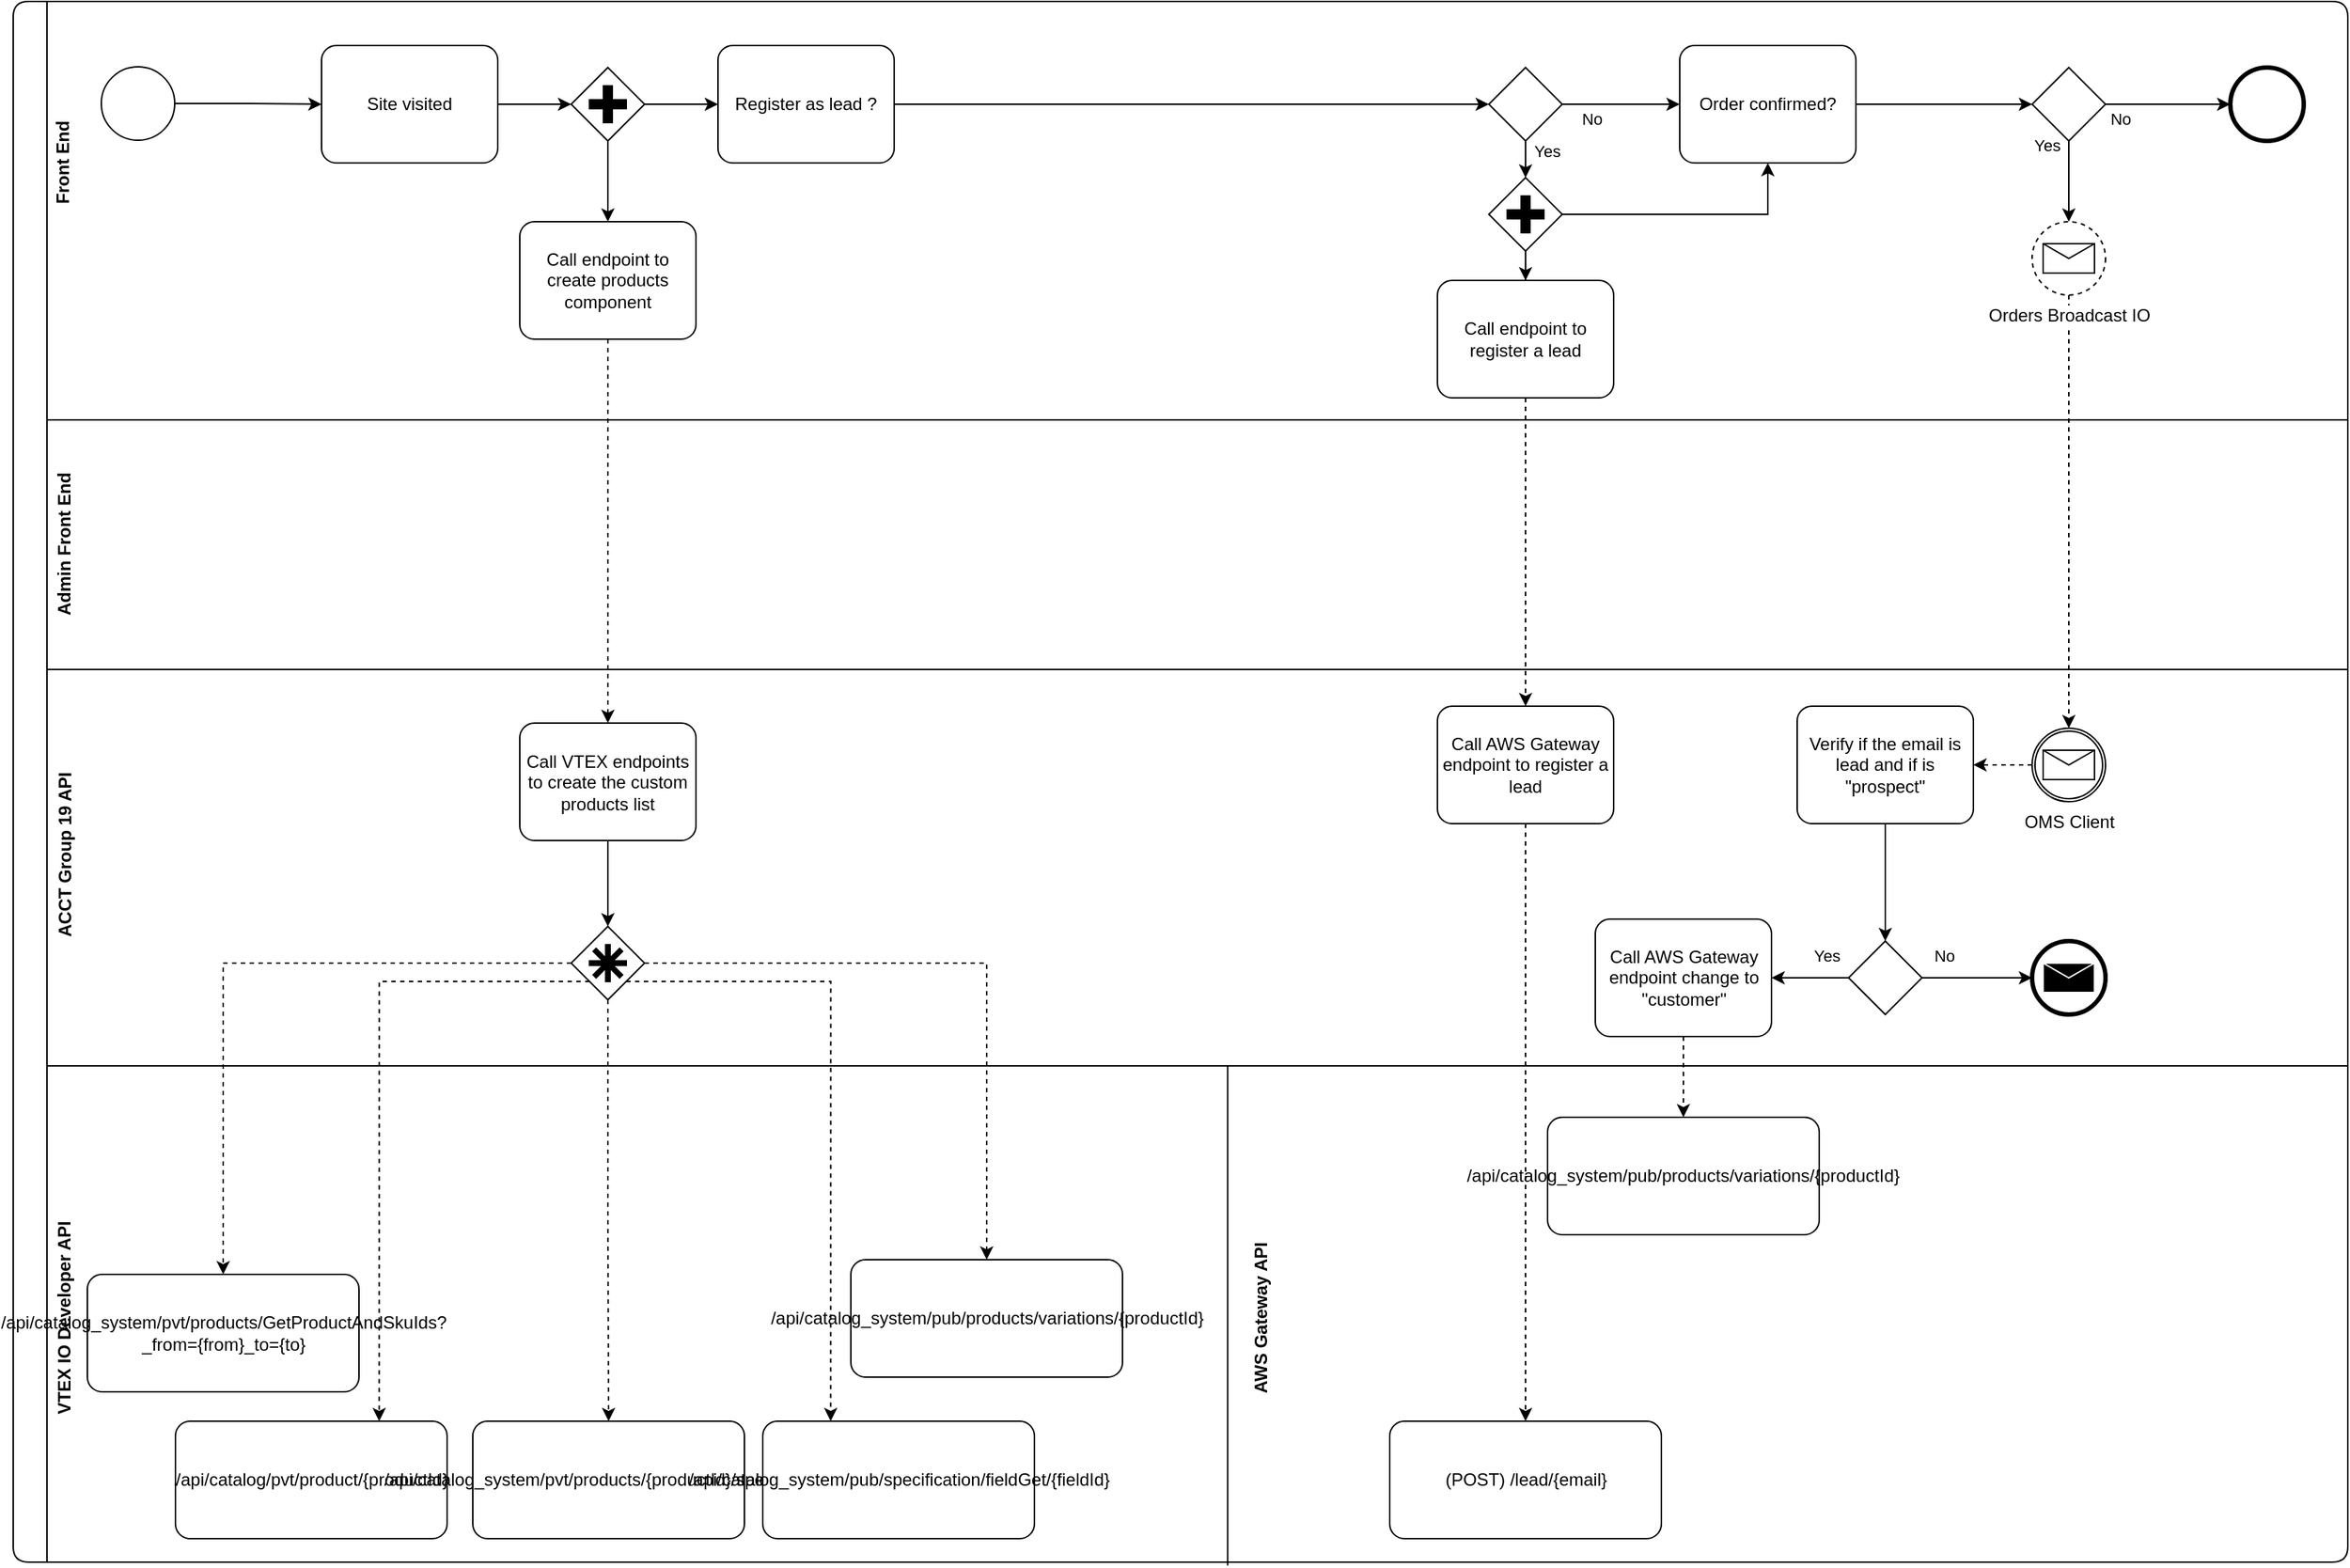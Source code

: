 <mxfile compressed="false" version="14.8.6" type="github">
  <diagram name="Page-1" id="2a216829-ef6e-dabb-86c1-c78162f3ba2b">
    <mxGraphModel dx="1247" dy="-1646" grid="1" gridSize="10" guides="1" tooltips="1" connect="1" arrows="1" fold="1" page="1" pageScale="1" pageWidth="1654" pageHeight="1169" background="none" math="0" shadow="0">
      <root>
        <mxCell id="0" />
        <mxCell id="1" parent="0" />
        <mxCell id="zMS48Avbv7I0cEuDU5D0-109" value="" style="swimlane;horizontal=0;rounded=1;swimlaneLine=1;" parent="1" vertex="1">
          <mxGeometry x="15" y="2390" width="1590" height="1063" as="geometry" />
        </mxCell>
        <mxCell id="zMS48Avbv7I0cEuDU5D0-132" style="edgeStyle=orthogonalEdgeStyle;rounded=0;orthogonalLoop=1;jettySize=auto;html=1;exitX=1;exitY=0.5;exitDx=0;exitDy=0;exitPerimeter=0;entryX=0;entryY=0.5;entryDx=0;entryDy=0;entryPerimeter=0;" parent="zMS48Avbv7I0cEuDU5D0-109" source="zMS48Avbv7I0cEuDU5D0-110" target="zMS48Avbv7I0cEuDU5D0-112" edge="1">
          <mxGeometry relative="1" as="geometry">
            <mxPoint x="190" y="69.5" as="targetPoint" />
          </mxGeometry>
        </mxCell>
        <mxCell id="zMS48Avbv7I0cEuDU5D0-110" value="" style="points=[[0.145,0.145,0],[0.5,0,0],[0.855,0.145,0],[1,0.5,0],[0.855,0.855,0],[0.5,1,0],[0.145,0.855,0],[0,0.5,0]];shape=mxgraph.bpmn.event;html=1;verticalLabelPosition=bottom;labelBackgroundColor=#ffffff;verticalAlign=top;align=center;perimeter=ellipsePerimeter;outlineConnect=0;aspect=fixed;outline=standard;symbol=general;rounded=1;strokeWidth=1;" parent="zMS48Avbv7I0cEuDU5D0-109" vertex="1">
          <mxGeometry x="60" y="44.5" width="50" height="50" as="geometry" />
        </mxCell>
        <mxCell id="zMS48Avbv7I0cEuDU5D0-134" style="edgeStyle=orthogonalEdgeStyle;rounded=0;orthogonalLoop=1;jettySize=auto;html=1;exitX=1;exitY=0.5;exitDx=0;exitDy=0;exitPerimeter=0;entryX=0;entryY=0.5;entryDx=0;entryDy=0;entryPerimeter=0;" parent="zMS48Avbv7I0cEuDU5D0-109" source="zMS48Avbv7I0cEuDU5D0-112" target="0Z8y53NUllSxboPvA691-3" edge="1">
          <mxGeometry relative="1" as="geometry">
            <mxPoint x="425" y="70" as="targetPoint" />
          </mxGeometry>
        </mxCell>
        <mxCell id="zMS48Avbv7I0cEuDU5D0-112" value="Site visited" style="points=[[0.25,0,0],[0.5,0,0],[0.75,0,0],[1,0.25,0],[1,0.5,0],[1,0.75,0],[0.75,1,0],[0.5,1,0],[0.25,1,0],[0,0.75,0],[0,0.5,0],[0,0.25,0]];shape=mxgraph.bpmn.task;whiteSpace=wrap;rectStyle=rounded;size=10;taskMarker=abstract;rounded=0;shadow=0;glass=0;strokeWidth=1;" parent="zMS48Avbv7I0cEuDU5D0-109" vertex="1">
          <mxGeometry x="210" y="30" width="120" height="80" as="geometry" />
        </mxCell>
        <mxCell id="0Z8y53NUllSxboPvA691-58" value="" style="edgeStyle=orthogonalEdgeStyle;rounded=0;orthogonalLoop=1;jettySize=auto;html=1;verticalAlign=bottom;labelPosition=left;verticalLabelPosition=top;align=right;" parent="zMS48Avbv7I0cEuDU5D0-109" source="zMS48Avbv7I0cEuDU5D0-115" target="0Z8y53NUllSxboPvA691-55" edge="1">
          <mxGeometry relative="1" as="geometry" />
        </mxCell>
        <mxCell id="zMS48Avbv7I0cEuDU5D0-115" value="Register as lead ?" style="points=[[0.25,0,0],[0.5,0,0],[0.75,0,0],[1,0.25,0],[1,0.5,0],[1,0.75,0],[0.75,1,0],[0.5,1,0],[0.25,1,0],[0,0.75,0],[0,0.5,0],[0,0.25,0]];shape=mxgraph.bpmn.task;whiteSpace=wrap;rectStyle=rounded;size=10;taskMarker=abstract;rounded=0;shadow=0;glass=0;strokeWidth=1;" parent="zMS48Avbv7I0cEuDU5D0-109" vertex="1">
          <mxGeometry x="480" y="30" width="120" height="80" as="geometry" />
        </mxCell>
        <mxCell id="zMS48Avbv7I0cEuDU5D0-127" value="" style="line;strokeWidth=1;html=1;rounded=0;shadow=0;glass=0;" parent="zMS48Avbv7I0cEuDU5D0-109" vertex="1">
          <mxGeometry x="23" y="450" width="1567" height="10" as="geometry" />
        </mxCell>
        <mxCell id="zMS48Avbv7I0cEuDU5D0-150" value="&lt;div&gt;Front End&lt;/div&gt;" style="text;html=1;resizable=0;autosize=1;align=center;verticalAlign=middle;points=[];fillColor=none;strokeColor=none;rounded=0;shadow=0;glass=0;rotation=270;strokeWidth=1;fontStyle=1" parent="zMS48Avbv7I0cEuDU5D0-109" vertex="1">
          <mxGeometry x="-1" y="100" width="70" height="20" as="geometry" />
        </mxCell>
        <mxCell id="0Z8y53NUllSxboPvA691-45" value="" style="edgeStyle=orthogonalEdgeStyle;rounded=0;orthogonalLoop=1;jettySize=auto;html=1;" parent="zMS48Avbv7I0cEuDU5D0-109" source="0Z8y53NUllSxboPvA691-3" target="zMS48Avbv7I0cEuDU5D0-115" edge="1">
          <mxGeometry relative="1" as="geometry" />
        </mxCell>
        <mxCell id="0Z8y53NUllSxboPvA691-50" value="" style="edgeStyle=orthogonalEdgeStyle;rounded=0;orthogonalLoop=1;jettySize=auto;html=1;" parent="zMS48Avbv7I0cEuDU5D0-109" source="0Z8y53NUllSxboPvA691-3" target="0Z8y53NUllSxboPvA691-44" edge="1">
          <mxGeometry relative="1" as="geometry" />
        </mxCell>
        <mxCell id="0Z8y53NUllSxboPvA691-3" value="" style="points=[[0.25,0.25,0],[0.5,0,0],[0.75,0.25,0],[1,0.5,0],[0.75,0.75,0],[0.5,1,0],[0.25,0.75,0],[0,0.5,0]];shape=mxgraph.bpmn.gateway2;html=1;verticalLabelPosition=bottom;labelBackgroundColor=#ffffff;verticalAlign=top;align=center;perimeter=rhombusPerimeter;outlineConnect=0;outline=none;symbol=none;gwType=parallel;rounded=1;strokeWidth=1;" parent="zMS48Avbv7I0cEuDU5D0-109" vertex="1">
          <mxGeometry x="380" y="45" width="50" height="50" as="geometry" />
        </mxCell>
        <mxCell id="0Z8y53NUllSxboPvA691-79" value="" style="edgeStyle=orthogonalEdgeStyle;rounded=0;orthogonalLoop=1;jettySize=auto;html=1;dashed=1;entryX=0.5;entryY=0;entryDx=0;entryDy=0;entryPerimeter=0;" parent="zMS48Avbv7I0cEuDU5D0-109" source="0Z8y53NUllSxboPvA691-44" target="0Z8y53NUllSxboPvA691-75" edge="1">
          <mxGeometry relative="1" as="geometry">
            <mxPoint x="390" y="400" as="targetPoint" />
          </mxGeometry>
        </mxCell>
        <mxCell id="0Z8y53NUllSxboPvA691-44" value="Call endpoint to create products component" style="points=[[0.25,0,0],[0.5,0,0],[0.75,0,0],[1,0.25,0],[1,0.5,0],[1,0.75,0],[0.75,1,0],[0.5,1,0],[0.25,1,0],[0,0.75,0],[0,0.5,0],[0,0.25,0]];shape=mxgraph.bpmn.task;whiteSpace=wrap;rectStyle=rounded;size=10;taskMarker=abstract;rounded=0;shadow=0;glass=0;strokeWidth=1;" parent="zMS48Avbv7I0cEuDU5D0-109" vertex="1">
          <mxGeometry x="345" y="150" width="120" height="80" as="geometry" />
        </mxCell>
        <mxCell id="0Z8y53NUllSxboPvA691-52" value="No" style="edgeStyle=orthogonalEdgeStyle;rounded=0;orthogonalLoop=1;jettySize=auto;html=1;entryX=0;entryY=0.5;entryDx=0;entryDy=0;entryPerimeter=0;exitX=1;exitY=0.5;exitDx=0;exitDy=0;exitPerimeter=0;" parent="zMS48Avbv7I0cEuDU5D0-109" source="0Z8y53NUllSxboPvA691-55" target="0Z8y53NUllSxboPvA691-47" edge="1">
          <mxGeometry x="-0.5" y="-9" relative="1" as="geometry">
            <mxPoint x="1060" y="70" as="sourcePoint" />
            <mxPoint y="1" as="offset" />
          </mxGeometry>
        </mxCell>
        <mxCell id="0Z8y53NUllSxboPvA691-62" value="" style="edgeStyle=orthogonalEdgeStyle;rounded=0;orthogonalLoop=1;jettySize=auto;html=1;" parent="zMS48Avbv7I0cEuDU5D0-109" source="0Z8y53NUllSxboPvA691-47" target="0Z8y53NUllSxboPvA691-48" edge="1">
          <mxGeometry relative="1" as="geometry" />
        </mxCell>
        <mxCell id="0Z8y53NUllSxboPvA691-47" value="Order confirmed?" style="points=[[0.25,0,0],[0.5,0,0],[0.75,0,0],[1,0.25,0],[1,0.5,0],[1,0.75,0],[0.75,1,0],[0.5,1,0],[0.25,1,0],[0,0.75,0],[0,0.5,0],[0,0.25,0]];shape=mxgraph.bpmn.task;whiteSpace=wrap;rectStyle=rounded;size=10;taskMarker=abstract;rounded=0;shadow=0;glass=0;strokeWidth=1;" parent="zMS48Avbv7I0cEuDU5D0-109" vertex="1">
          <mxGeometry x="1135" y="30" width="120" height="80" as="geometry" />
        </mxCell>
        <mxCell id="0Z8y53NUllSxboPvA691-64" value="Yes" style="edgeStyle=orthogonalEdgeStyle;rounded=0;orthogonalLoop=1;jettySize=auto;html=1;" parent="zMS48Avbv7I0cEuDU5D0-109" source="0Z8y53NUllSxboPvA691-48" target="0Z8y53NUllSxboPvA691-63" edge="1">
          <mxGeometry x="-0.928" y="-15" relative="1" as="geometry">
            <mxPoint y="1" as="offset" />
          </mxGeometry>
        </mxCell>
        <mxCell id="0Z8y53NUllSxboPvA691-68" value="No" style="edgeStyle=orthogonalEdgeStyle;rounded=0;orthogonalLoop=1;jettySize=auto;html=1;entryX=0;entryY=0.5;entryDx=0;entryDy=0;entryPerimeter=0;" parent="zMS48Avbv7I0cEuDU5D0-109" source="0Z8y53NUllSxboPvA691-48" target="0Z8y53NUllSxboPvA691-49" edge="1">
          <mxGeometry x="-0.765" y="-9" relative="1" as="geometry">
            <mxPoint x="1505" y="70" as="targetPoint" />
            <mxPoint y="1" as="offset" />
          </mxGeometry>
        </mxCell>
        <mxCell id="0Z8y53NUllSxboPvA691-48" value="" style="points=[[0.25,0.25,0],[0.5,0,0],[0.75,0.25,0],[1,0.5,0],[0.75,0.75,0],[0.5,1,0],[0.25,0.75,0],[0,0.5,0]];shape=mxgraph.bpmn.gateway2;html=1;verticalLabelPosition=bottom;labelBackgroundColor=#ffffff;verticalAlign=top;align=center;perimeter=rhombusPerimeter;outlineConnect=0;outline=none;symbol=none;rounded=1;strokeWidth=1;" parent="zMS48Avbv7I0cEuDU5D0-109" vertex="1">
          <mxGeometry x="1375" y="45" width="50" height="50" as="geometry" />
        </mxCell>
        <mxCell id="0Z8y53NUllSxboPvA691-49" value="" style="points=[[0.145,0.145,0],[0.5,0,0],[0.855,0.145,0],[1,0.5,0],[0.855,0.855,0],[0.5,1,0],[0.145,0.855,0],[0,0.5,0]];shape=mxgraph.bpmn.event;html=1;verticalLabelPosition=bottom;labelBackgroundColor=#ffffff;verticalAlign=top;align=center;perimeter=ellipsePerimeter;outlineConnect=0;aspect=fixed;outline=end;symbol=terminate2;rounded=1;strokeWidth=1;" parent="zMS48Avbv7I0cEuDU5D0-109" vertex="1">
          <mxGeometry x="1510" y="45" width="50" height="50" as="geometry" />
        </mxCell>
        <mxCell id="0Z8y53NUllSxboPvA691-59" style="edgeStyle=orthogonalEdgeStyle;rounded=0;orthogonalLoop=1;jettySize=auto;html=1;exitX=1;exitY=0.5;exitDx=0;exitDy=0;exitPerimeter=0;entryX=0.5;entryY=1;entryDx=0;entryDy=0;entryPerimeter=0;" parent="zMS48Avbv7I0cEuDU5D0-109" source="0Z8y53NUllSxboPvA691-60" target="0Z8y53NUllSxboPvA691-47" edge="1">
          <mxGeometry relative="1" as="geometry" />
        </mxCell>
        <mxCell id="0Z8y53NUllSxboPvA691-96" value="" style="edgeStyle=orthogonalEdgeStyle;rounded=0;orthogonalLoop=1;jettySize=auto;html=1;dashed=1;" parent="zMS48Avbv7I0cEuDU5D0-109" source="0Z8y53NUllSxboPvA691-54" target="0Z8y53NUllSxboPvA691-95" edge="1">
          <mxGeometry relative="1" as="geometry" />
        </mxCell>
        <mxCell id="0Z8y53NUllSxboPvA691-54" value="Call endpoint to register a lead" style="points=[[0.25,0,0],[0.5,0,0],[0.75,0,0],[1,0.25,0],[1,0.5,0],[1,0.75,0],[0.75,1,0],[0.5,1,0],[0.25,1,0],[0,0.75,0],[0,0.5,0],[0,0.25,0]];shape=mxgraph.bpmn.task;whiteSpace=wrap;rectStyle=rounded;size=10;taskMarker=abstract;rounded=0;shadow=0;glass=0;strokeWidth=1;" parent="zMS48Avbv7I0cEuDU5D0-109" vertex="1">
          <mxGeometry x="970" y="190" width="120" height="80" as="geometry" />
        </mxCell>
        <mxCell id="0Z8y53NUllSxboPvA691-72" value="" style="edgeStyle=orthogonalEdgeStyle;rounded=0;orthogonalLoop=1;jettySize=auto;html=1;" parent="zMS48Avbv7I0cEuDU5D0-109" source="0Z8y53NUllSxboPvA691-55" target="0Z8y53NUllSxboPvA691-60" edge="1">
          <mxGeometry relative="1" as="geometry" />
        </mxCell>
        <mxCell id="0Z8y53NUllSxboPvA691-116" value="Yes" style="edgeLabel;html=1;align=left;verticalAlign=bottom;resizable=0;points=[];labelPosition=right;verticalLabelPosition=top;" parent="0Z8y53NUllSxboPvA691-72" vertex="1" connectable="0">
          <mxGeometry x="-0.737" y="-1" relative="1" as="geometry">
            <mxPoint x="5" y="8" as="offset" />
          </mxGeometry>
        </mxCell>
        <mxCell id="0Z8y53NUllSxboPvA691-55" value="" style="points=[[0.25,0.25,0],[0.5,0,0],[0.75,0.25,0],[1,0.5,0],[0.75,0.75,0],[0.5,1,0],[0.25,0.75,0],[0,0.5,0]];shape=mxgraph.bpmn.gateway2;html=1;verticalLabelPosition=bottom;labelBackgroundColor=#ffffff;verticalAlign=top;align=center;perimeter=rhombusPerimeter;outlineConnect=0;outline=none;symbol=none;rounded=1;strokeWidth=1;" parent="zMS48Avbv7I0cEuDU5D0-109" vertex="1">
          <mxGeometry x="1005" y="45" width="50" height="50" as="geometry" />
        </mxCell>
        <mxCell id="0Z8y53NUllSxboPvA691-73" value="" style="edgeStyle=orthogonalEdgeStyle;rounded=0;orthogonalLoop=1;jettySize=auto;html=1;" parent="zMS48Avbv7I0cEuDU5D0-109" source="0Z8y53NUllSxboPvA691-60" target="0Z8y53NUllSxboPvA691-54" edge="1">
          <mxGeometry relative="1" as="geometry" />
        </mxCell>
        <mxCell id="0Z8y53NUllSxboPvA691-60" value="" style="points=[[0.25,0.25,0],[0.5,0,0],[0.75,0.25,0],[1,0.5,0],[0.75,0.75,0],[0.5,1,0],[0.25,0.75,0],[0,0.5,0]];shape=mxgraph.bpmn.gateway2;html=1;verticalLabelPosition=bottom;labelBackgroundColor=#ffffff;verticalAlign=top;align=center;perimeter=rhombusPerimeter;outlineConnect=0;outline=none;symbol=none;gwType=parallel;rounded=1;strokeWidth=1;" parent="zMS48Avbv7I0cEuDU5D0-109" vertex="1">
          <mxGeometry x="1005" y="120" width="50" height="50" as="geometry" />
        </mxCell>
        <mxCell id="0Z8y53NUllSxboPvA691-74" style="edgeStyle=orthogonalEdgeStyle;rounded=0;orthogonalLoop=1;jettySize=auto;html=1;exitX=0.5;exitY=1;exitDx=0;exitDy=0;exitPerimeter=0;entryX=0.5;entryY=0;entryDx=0;entryDy=0;entryPerimeter=0;dashed=1;" parent="zMS48Avbv7I0cEuDU5D0-109" source="0Z8y53NUllSxboPvA691-63" target="0Z8y53NUllSxboPvA691-71" edge="1">
          <mxGeometry relative="1" as="geometry" />
        </mxCell>
        <mxCell id="0Z8y53NUllSxboPvA691-63" value="Orders Broadcast IO" style="points=[[0.145,0.145,0],[0.5,0,0],[0.855,0.145,0],[1,0.5,0],[0.855,0.855,0],[0.5,1,0],[0.145,0.855,0],[0,0.5,0]];shape=mxgraph.bpmn.event;html=1;verticalLabelPosition=bottom;labelBackgroundColor=#ffffff;verticalAlign=top;align=center;perimeter=ellipsePerimeter;outlineConnect=0;aspect=fixed;outline=eventNonint;symbol=message;" parent="zMS48Avbv7I0cEuDU5D0-109" vertex="1">
          <mxGeometry x="1375" y="150" width="50" height="50" as="geometry" />
        </mxCell>
        <mxCell id="0Z8y53NUllSxboPvA691-103" value="" style="edgeStyle=orthogonalEdgeStyle;rounded=0;orthogonalLoop=1;jettySize=auto;html=1;dashed=1;" parent="zMS48Avbv7I0cEuDU5D0-109" source="0Z8y53NUllSxboPvA691-71" target="0Z8y53NUllSxboPvA691-99" edge="1">
          <mxGeometry relative="1" as="geometry" />
        </mxCell>
        <mxCell id="0Z8y53NUllSxboPvA691-71" value="OMS Client" style="points=[[0.145,0.145,0],[0.5,0,0],[0.855,0.145,0],[1,0.5,0],[0.855,0.855,0],[0.5,1,0],[0.145,0.855,0],[0,0.5,0]];shape=mxgraph.bpmn.event;html=1;verticalLabelPosition=bottom;labelBackgroundColor=#ffffff;verticalAlign=top;align=center;perimeter=ellipsePerimeter;outlineConnect=0;aspect=fixed;outline=catching;symbol=message;" parent="zMS48Avbv7I0cEuDU5D0-109" vertex="1">
          <mxGeometry x="1375" y="495" width="50" height="50" as="geometry" />
        </mxCell>
        <mxCell id="0Z8y53NUllSxboPvA691-94" value="" style="edgeStyle=orthogonalEdgeStyle;rounded=0;orthogonalLoop=1;jettySize=auto;html=1;exitX=0.5;exitY=1;exitDx=0;exitDy=0;exitPerimeter=0;" parent="zMS48Avbv7I0cEuDU5D0-109" source="0Z8y53NUllSxboPvA691-75" target="0Z8y53NUllSxboPvA691-80" edge="1">
          <mxGeometry relative="1" as="geometry">
            <mxPoint x="405" y="631.5" as="sourcePoint" />
          </mxGeometry>
        </mxCell>
        <mxCell id="0Z8y53NUllSxboPvA691-75" value="Call VTEX endpoints to create the custom products list" style="points=[[0.25,0,0],[0.5,0,0],[0.75,0,0],[1,0.25,0],[1,0.5,0],[1,0.75,0],[0.75,1,0],[0.5,1,0],[0.25,1,0],[0,0.75,0],[0,0.5,0],[0,0.25,0]];shape=mxgraph.bpmn.task;whiteSpace=wrap;rectStyle=rounded;size=10;taskMarker=abstract;rounded=0;shadow=0;glass=0;strokeWidth=1;" parent="zMS48Avbv7I0cEuDU5D0-109" vertex="1">
          <mxGeometry x="345" y="491.5" width="120" height="80" as="geometry" />
        </mxCell>
        <mxCell id="0Z8y53NUllSxboPvA691-88" value="" style="edgeStyle=orthogonalEdgeStyle;rounded=0;orthogonalLoop=1;jettySize=auto;html=1;dashed=1;" parent="zMS48Avbv7I0cEuDU5D0-109" source="0Z8y53NUllSxboPvA691-80" target="0Z8y53NUllSxboPvA691-81" edge="1">
          <mxGeometry relative="1" as="geometry">
            <mxPoint x="300.5" y="792" as="targetPoint" />
          </mxGeometry>
        </mxCell>
        <mxCell id="0Z8y53NUllSxboPvA691-89" style="edgeStyle=orthogonalEdgeStyle;rounded=0;orthogonalLoop=1;jettySize=auto;html=1;exitX=0.25;exitY=0.75;exitDx=0;exitDy=0;exitPerimeter=0;entryX=0.75;entryY=0;entryDx=0;entryDy=0;entryPerimeter=0;dashed=1;" parent="zMS48Avbv7I0cEuDU5D0-109" source="0Z8y53NUllSxboPvA691-80" target="0Z8y53NUllSxboPvA691-82" edge="1">
          <mxGeometry relative="1" as="geometry" />
        </mxCell>
        <mxCell id="0Z8y53NUllSxboPvA691-91" value="" style="edgeStyle=orthogonalEdgeStyle;rounded=0;orthogonalLoop=1;jettySize=auto;html=1;dashed=1;" parent="zMS48Avbv7I0cEuDU5D0-109" source="0Z8y53NUllSxboPvA691-80" target="0Z8y53NUllSxboPvA691-83" edge="1">
          <mxGeometry relative="1" as="geometry">
            <mxPoint x="405.5" y="897" as="targetPoint" />
          </mxGeometry>
        </mxCell>
        <mxCell id="0Z8y53NUllSxboPvA691-92" style="edgeStyle=orthogonalEdgeStyle;rounded=0;orthogonalLoop=1;jettySize=auto;html=1;exitX=0.75;exitY=0.75;exitDx=0;exitDy=0;exitPerimeter=0;entryX=0.25;entryY=0;entryDx=0;entryDy=0;entryPerimeter=0;dashed=1;" parent="zMS48Avbv7I0cEuDU5D0-109" source="0Z8y53NUllSxboPvA691-80" target="0Z8y53NUllSxboPvA691-84" edge="1">
          <mxGeometry relative="1" as="geometry" />
        </mxCell>
        <mxCell id="0Z8y53NUllSxboPvA691-93" style="edgeStyle=orthogonalEdgeStyle;rounded=0;orthogonalLoop=1;jettySize=auto;html=1;exitX=1;exitY=0.5;exitDx=0;exitDy=0;exitPerimeter=0;entryX=0.5;entryY=0;entryDx=0;entryDy=0;entryPerimeter=0;dashed=1;" parent="zMS48Avbv7I0cEuDU5D0-109" source="0Z8y53NUllSxboPvA691-80" target="0Z8y53NUllSxboPvA691-85" edge="1">
          <mxGeometry relative="1" as="geometry" />
        </mxCell>
        <mxCell id="0Z8y53NUllSxboPvA691-80" value="" style="points=[[0.25,0.25,0],[0.5,0,0],[0.75,0.25,0],[1,0.5,0],[0.75,0.75,0],[0.5,1,0],[0.25,0.75,0],[0,0.5,0]];shape=mxgraph.bpmn.gateway2;html=1;verticalLabelPosition=bottom;labelBackgroundColor=#ffffff;verticalAlign=top;align=center;perimeter=rhombusPerimeter;outlineConnect=0;outline=none;symbol=none;gwType=complex;" parent="zMS48Avbv7I0cEuDU5D0-109" vertex="1">
          <mxGeometry x="380" y="630" width="50" height="50" as="geometry" />
        </mxCell>
        <mxCell id="0Z8y53NUllSxboPvA691-81" value="/api/catalog_system/pvt/products/GetProductAndSkuIds?_from={from}_to={to}" style="points=[[0.25,0,0],[0.5,0,0],[0.75,0,0],[1,0.25,0],[1,0.5,0],[1,0.75,0],[0.75,1,0],[0.5,1,0],[0.25,1,0],[0,0.75,0],[0,0.5,0],[0,0.25,0]];shape=mxgraph.bpmn.task;whiteSpace=wrap;rectStyle=rounded;size=10;taskMarker=abstract;rounded=0;shadow=0;glass=0;strokeWidth=1;" parent="zMS48Avbv7I0cEuDU5D0-109" vertex="1">
          <mxGeometry x="50.5" y="867" width="185" height="80" as="geometry" />
        </mxCell>
        <mxCell id="0Z8y53NUllSxboPvA691-82" value="/api/catalog/pvt/product/{productId}" style="points=[[0.25,0,0],[0.5,0,0],[0.75,0,0],[1,0.25,0],[1,0.5,0],[1,0.75,0],[0.75,1,0],[0.5,1,0],[0.25,1,0],[0,0.75,0],[0,0.5,0],[0,0.25,0]];shape=mxgraph.bpmn.task;whiteSpace=wrap;rectStyle=rounded;size=10;taskMarker=abstract;rounded=0;shadow=0;glass=0;strokeWidth=1;" parent="zMS48Avbv7I0cEuDU5D0-109" vertex="1">
          <mxGeometry x="110.5" y="967" width="185" height="80" as="geometry" />
        </mxCell>
        <mxCell id="0Z8y53NUllSxboPvA691-83" value="/api/catalog_system/pvt/products/{productId}/specification" style="points=[[0.25,0,0],[0.5,0,0],[0.75,0,0],[1,0.25,0],[1,0.5,0],[1,0.75,0],[0.75,1,0],[0.5,1,0],[0.25,1,0],[0,0.75,0],[0,0.5,0],[0,0.25,0]];shape=mxgraph.bpmn.task;whiteSpace=wrap;rectStyle=rounded;size=10;taskMarker=abstract;rounded=0;shadow=0;glass=0;strokeWidth=1;" parent="zMS48Avbv7I0cEuDU5D0-109" vertex="1">
          <mxGeometry x="313" y="967" width="185" height="80" as="geometry" />
        </mxCell>
        <mxCell id="0Z8y53NUllSxboPvA691-84" value="/api/catalog_system/pub/specification/fieldGet/{fieldId}" style="points=[[0.25,0,0],[0.5,0,0],[0.75,0,0],[1,0.25,0],[1,0.5,0],[1,0.75,0],[0.75,1,0],[0.5,1,0],[0.25,1,0],[0,0.75,0],[0,0.5,0],[0,0.25,0]];shape=mxgraph.bpmn.task;whiteSpace=wrap;rectStyle=rounded;size=10;taskMarker=abstract;rounded=0;shadow=0;glass=0;strokeWidth=1;" parent="zMS48Avbv7I0cEuDU5D0-109" vertex="1">
          <mxGeometry x="510.5" y="967" width="185" height="80" as="geometry" />
        </mxCell>
        <mxCell id="0Z8y53NUllSxboPvA691-85" value="/api/catalog_system/pub/products/variations/{productId}" style="points=[[0.25,0,0],[0.5,0,0],[0.75,0,0],[1,0.25,0],[1,0.5,0],[1,0.75,0],[0.75,1,0],[0.5,1,0],[0.25,1,0],[0,0.75,0],[0,0.5,0],[0,0.25,0]];shape=mxgraph.bpmn.task;whiteSpace=wrap;rectStyle=rounded;size=10;taskMarker=abstract;rounded=0;shadow=0;glass=0;strokeWidth=1;" parent="zMS48Avbv7I0cEuDU5D0-109" vertex="1">
          <mxGeometry x="570.5" y="857" width="185" height="80" as="geometry" />
        </mxCell>
        <mxCell id="0Z8y53NUllSxboPvA691-111" style="edgeStyle=orthogonalEdgeStyle;rounded=0;orthogonalLoop=1;jettySize=auto;html=1;exitX=0.5;exitY=1;exitDx=0;exitDy=0;exitPerimeter=0;dashed=1;" parent="zMS48Avbv7I0cEuDU5D0-109" source="0Z8y53NUllSxboPvA691-95" target="0Z8y53NUllSxboPvA691-97" edge="1">
          <mxGeometry relative="1" as="geometry" />
        </mxCell>
        <mxCell id="0Z8y53NUllSxboPvA691-95" value="Call AWS Gateway endpoint to register a lead" style="points=[[0.25,0,0],[0.5,0,0],[0.75,0,0],[1,0.25,0],[1,0.5,0],[1,0.75,0],[0.75,1,0],[0.5,1,0],[0.25,1,0],[0,0.75,0],[0,0.5,0],[0,0.25,0]];shape=mxgraph.bpmn.task;whiteSpace=wrap;rectStyle=rounded;size=10;taskMarker=abstract;rounded=0;shadow=0;glass=0;strokeWidth=1;" parent="zMS48Avbv7I0cEuDU5D0-109" vertex="1">
          <mxGeometry x="970" y="480" width="120" height="80" as="geometry" />
        </mxCell>
        <mxCell id="0Z8y53NUllSxboPvA691-97" value="(POST) /lead/{email}" style="points=[[0.25,0,0],[0.5,0,0],[0.75,0,0],[1,0.25,0],[1,0.5,0],[1,0.75,0],[0.75,1,0],[0.5,1,0],[0.25,1,0],[0,0.75,0],[0,0.5,0],[0,0.25,0]];shape=mxgraph.bpmn.task;whiteSpace=wrap;rectStyle=rounded;size=10;taskMarker=abstract;rounded=0;shadow=0;glass=0;strokeWidth=1;" parent="zMS48Avbv7I0cEuDU5D0-109" vertex="1">
          <mxGeometry x="937.5" y="967" width="185" height="80" as="geometry" />
        </mxCell>
        <mxCell id="0Z8y53NUllSxboPvA691-98" value="AWS Gateway API" style="text;html=1;resizable=0;autosize=1;align=center;verticalAlign=middle;points=[];fillColor=none;strokeColor=none;rounded=0;shadow=0;glass=0;rotation=270;strokeWidth=1;fontStyle=1" parent="zMS48Avbv7I0cEuDU5D0-109" vertex="1">
          <mxGeometry x="790" y="887" width="120" height="20" as="geometry" />
        </mxCell>
        <mxCell id="0Z8y53NUllSxboPvA691-104" value="" style="edgeStyle=orthogonalEdgeStyle;rounded=0;orthogonalLoop=1;jettySize=auto;html=1;exitX=0.5;exitY=1;exitDx=0;exitDy=0;exitPerimeter=0;" parent="zMS48Avbv7I0cEuDU5D0-109" source="0Z8y53NUllSxboPvA691-99" target="0Z8y53NUllSxboPvA691-100" edge="1">
          <mxGeometry relative="1" as="geometry">
            <mxPoint x="1275" y="620" as="sourcePoint" />
          </mxGeometry>
        </mxCell>
        <mxCell id="0Z8y53NUllSxboPvA691-99" value="Verify if the email is lead and if is &quot;prospect&quot;" style="points=[[0.25,0,0],[0.5,0,0],[0.75,0,0],[1,0.25,0],[1,0.5,0],[1,0.75,0],[0.75,1,0],[0.5,1,0],[0.25,1,0],[0,0.75,0],[0,0.5,0],[0,0.25,0]];shape=mxgraph.bpmn.task;whiteSpace=wrap;rectStyle=rounded;size=10;taskMarker=abstract;rounded=0;shadow=0;glass=0;strokeWidth=1;" parent="zMS48Avbv7I0cEuDU5D0-109" vertex="1">
          <mxGeometry x="1215" y="480" width="120" height="80" as="geometry" />
        </mxCell>
        <mxCell id="0Z8y53NUllSxboPvA691-107" value="Yes" style="edgeStyle=orthogonalEdgeStyle;rounded=0;orthogonalLoop=1;jettySize=auto;html=1;entryX=1;entryY=0.5;entryDx=0;entryDy=0;entryPerimeter=0;" parent="zMS48Avbv7I0cEuDU5D0-109" source="0Z8y53NUllSxboPvA691-100" target="0Z8y53NUllSxboPvA691-105" edge="1">
          <mxGeometry x="-0.429" y="-15" relative="1" as="geometry">
            <mxPoint x="1170" y="665" as="targetPoint" />
            <mxPoint as="offset" />
          </mxGeometry>
        </mxCell>
        <mxCell id="0Z8y53NUllSxboPvA691-100" value="" style="points=[[0.25,0.25,0],[0.5,0,0],[0.75,0.25,0],[1,0.5,0],[0.75,0.75,0],[0.5,1,0],[0.25,0.75,0],[0,0.5,0]];shape=mxgraph.bpmn.gateway2;html=1;verticalLabelPosition=bottom;labelBackgroundColor=#ffffff;verticalAlign=top;align=center;perimeter=rhombusPerimeter;outlineConnect=0;outline=none;symbol=none;rounded=1;strokeWidth=1;" parent="zMS48Avbv7I0cEuDU5D0-109" vertex="1">
          <mxGeometry x="1250" y="640" width="50" height="50" as="geometry" />
        </mxCell>
        <mxCell id="0Z8y53NUllSxboPvA691-101" value="" style="points=[[0.145,0.145,0],[0.5,0,0],[0.855,0.145,0],[1,0.5,0],[0.855,0.855,0],[0.5,1,0],[0.145,0.855,0],[0,0.5,0]];shape=mxgraph.bpmn.event;html=1;verticalLabelPosition=bottom;labelBackgroundColor=#ffffff;verticalAlign=top;align=center;perimeter=ellipsePerimeter;outlineConnect=0;aspect=fixed;outline=end;symbol=message;" parent="zMS48Avbv7I0cEuDU5D0-109" vertex="1">
          <mxGeometry x="1375" y="640" width="50" height="50" as="geometry" />
        </mxCell>
        <mxCell id="0Z8y53NUllSxboPvA691-102" value="No" style="edgeStyle=orthogonalEdgeStyle;rounded=0;orthogonalLoop=1;jettySize=auto;html=1;" parent="zMS48Avbv7I0cEuDU5D0-109" source="0Z8y53NUllSxboPvA691-100" target="0Z8y53NUllSxboPvA691-101" edge="1">
          <mxGeometry x="-0.6" y="15" relative="1" as="geometry">
            <mxPoint as="offset" />
          </mxGeometry>
        </mxCell>
        <mxCell id="0Z8y53NUllSxboPvA691-110" value="" style="edgeStyle=orthogonalEdgeStyle;rounded=0;orthogonalLoop=1;jettySize=auto;html=1;entryX=0.5;entryY=0;entryDx=0;entryDy=0;entryPerimeter=0;dashed=1;" parent="zMS48Avbv7I0cEuDU5D0-109" source="0Z8y53NUllSxboPvA691-105" target="0Z8y53NUllSxboPvA691-108" edge="1">
          <mxGeometry relative="1" as="geometry">
            <mxPoint x="865" y="785" as="targetPoint" />
          </mxGeometry>
        </mxCell>
        <mxCell id="0Z8y53NUllSxboPvA691-105" value="Call AWS Gateway endpoint change to &quot;customer&quot;" style="points=[[0.25,0,0],[0.5,0,0],[0.75,0,0],[1,0.25,0],[1,0.5,0],[1,0.75,0],[0.75,1,0],[0.5,1,0],[0.25,1,0],[0,0.75,0],[0,0.5,0],[0,0.25,0]];shape=mxgraph.bpmn.task;whiteSpace=wrap;rectStyle=rounded;size=10;taskMarker=abstract;rounded=0;shadow=0;glass=0;strokeWidth=1;" parent="zMS48Avbv7I0cEuDU5D0-109" vertex="1">
          <mxGeometry x="1077.5" y="625" width="120" height="80" as="geometry" />
        </mxCell>
        <mxCell id="0Z8y53NUllSxboPvA691-108" value="/api/catalog_system/pub/products/variations/{productId}" style="points=[[0.25,0,0],[0.5,0,0],[0.75,0,0],[1,0.25,0],[1,0.5,0],[1,0.75,0],[0.75,1,0],[0.5,1,0],[0.25,1,0],[0,0.75,0],[0,0.5,0],[0,0.25,0]];shape=mxgraph.bpmn.task;whiteSpace=wrap;rectStyle=rounded;size=10;taskMarker=abstract;rounded=0;shadow=0;glass=0;strokeWidth=1;" parent="zMS48Avbv7I0cEuDU5D0-109" vertex="1">
          <mxGeometry x="1045" y="760" width="185" height="80" as="geometry" />
        </mxCell>
        <mxCell id="0Z8y53NUllSxboPvA691-112" value="" style="line;strokeWidth=1;html=1;rounded=0;shadow=0;glass=0;" parent="zMS48Avbv7I0cEuDU5D0-109" vertex="1">
          <mxGeometry x="23" y="720" width="1567" height="10" as="geometry" />
        </mxCell>
        <mxCell id="0Z8y53NUllSxboPvA691-113" value="VTEX IO Developer API" style="text;html=1;resizable=0;autosize=1;align=center;verticalAlign=middle;points=[];fillColor=none;strokeColor=none;rounded=0;shadow=0;glass=0;rotation=270;strokeWidth=1;fontStyle=1" parent="zMS48Avbv7I0cEuDU5D0-109" vertex="1">
          <mxGeometry x="-40" y="887" width="150" height="20" as="geometry" />
        </mxCell>
        <mxCell id="0Z8y53NUllSxboPvA691-114" value="ACCT Group 19 API" style="text;html=1;resizable=0;autosize=1;align=center;verticalAlign=middle;points=[];fillColor=none;strokeColor=none;rounded=0;shadow=0;glass=0;rotation=270;strokeWidth=1;fontStyle=1" parent="zMS48Avbv7I0cEuDU5D0-109" vertex="1">
          <mxGeometry x="-30" y="571.5" width="130" height="20" as="geometry" />
        </mxCell>
        <mxCell id="0Z8y53NUllSxboPvA691-117" value="" style="line;strokeWidth=1;html=1;rounded=0;shadow=0;glass=0;rotation=90;" parent="zMS48Avbv7I0cEuDU5D0-109" vertex="1">
          <mxGeometry x="656.97" y="890.13" width="340.33" height="10" as="geometry" />
        </mxCell>
        <mxCell id="6_kuwnHvt6yvVzqCmMgp-1" value="" style="line;strokeWidth=1;html=1;rounded=0;shadow=0;glass=0;" vertex="1" parent="zMS48Avbv7I0cEuDU5D0-109">
          <mxGeometry x="23" y="280" width="1567" height="10" as="geometry" />
        </mxCell>
        <mxCell id="6_kuwnHvt6yvVzqCmMgp-2" value="Admin Front End" style="text;html=1;resizable=0;autosize=1;align=center;verticalAlign=middle;points=[];fillColor=none;strokeColor=none;rounded=0;shadow=0;glass=0;rotation=270;strokeWidth=1;fontStyle=1" vertex="1" parent="zMS48Avbv7I0cEuDU5D0-109">
          <mxGeometry x="-20" y="360" width="110" height="20" as="geometry" />
        </mxCell>
      </root>
    </mxGraphModel>
  </diagram>
</mxfile>
